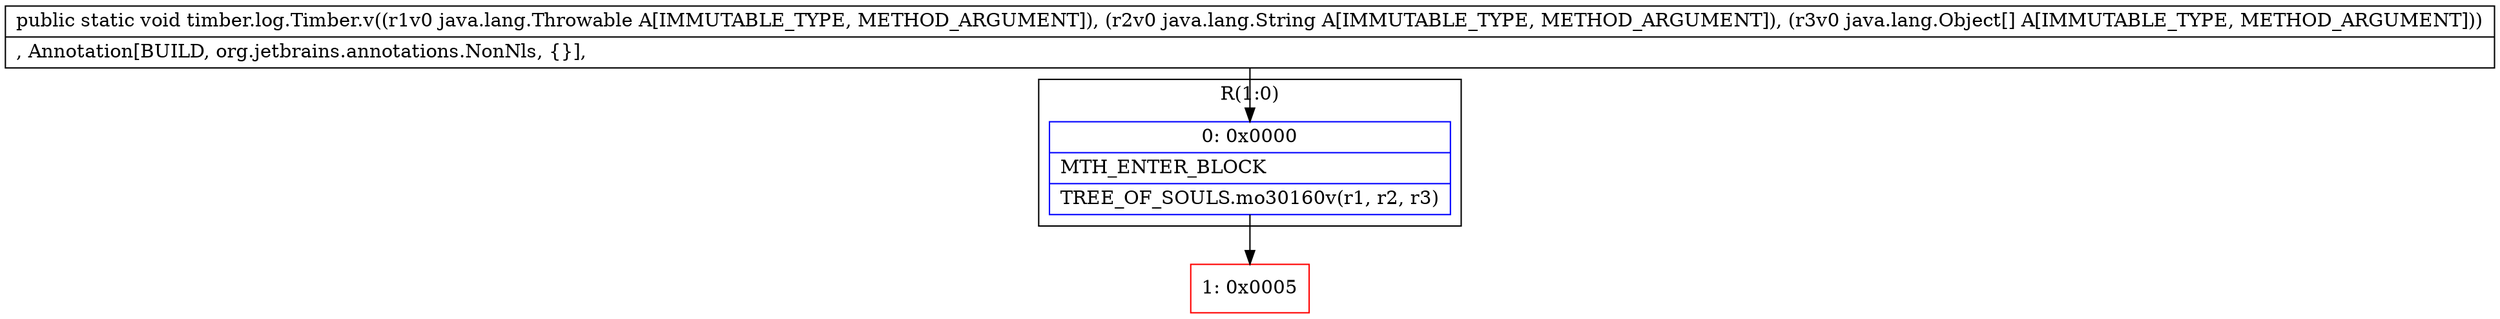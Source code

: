 digraph "CFG fortimber.log.Timber.v(Ljava\/lang\/Throwable;Ljava\/lang\/String;[Ljava\/lang\/Object;)V" {
subgraph cluster_Region_1466728786 {
label = "R(1:0)";
node [shape=record,color=blue];
Node_0 [shape=record,label="{0\:\ 0x0000|MTH_ENTER_BLOCK\l|TREE_OF_SOULS.mo30160v(r1, r2, r3)\l}"];
}
Node_1 [shape=record,color=red,label="{1\:\ 0x0005}"];
MethodNode[shape=record,label="{public static void timber.log.Timber.v((r1v0 java.lang.Throwable A[IMMUTABLE_TYPE, METHOD_ARGUMENT]), (r2v0 java.lang.String A[IMMUTABLE_TYPE, METHOD_ARGUMENT]), (r3v0 java.lang.Object[] A[IMMUTABLE_TYPE, METHOD_ARGUMENT]))  | , Annotation[BUILD, org.jetbrains.annotations.NonNls, \{\}], \l}"];
MethodNode -> Node_0;
Node_0 -> Node_1;
}

